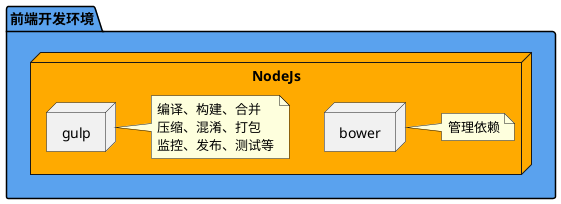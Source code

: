 @startuml
   folder 前端开发环境  #5aa2ee{

       node "NodeJs" #ffaa00 {

           node "bower"
           note right:管理依赖

           node "gulp"
           note right : 编译、构建、合并\n压缩、混淆、打包\n监控、发布、测试等
       }
}
@enduml